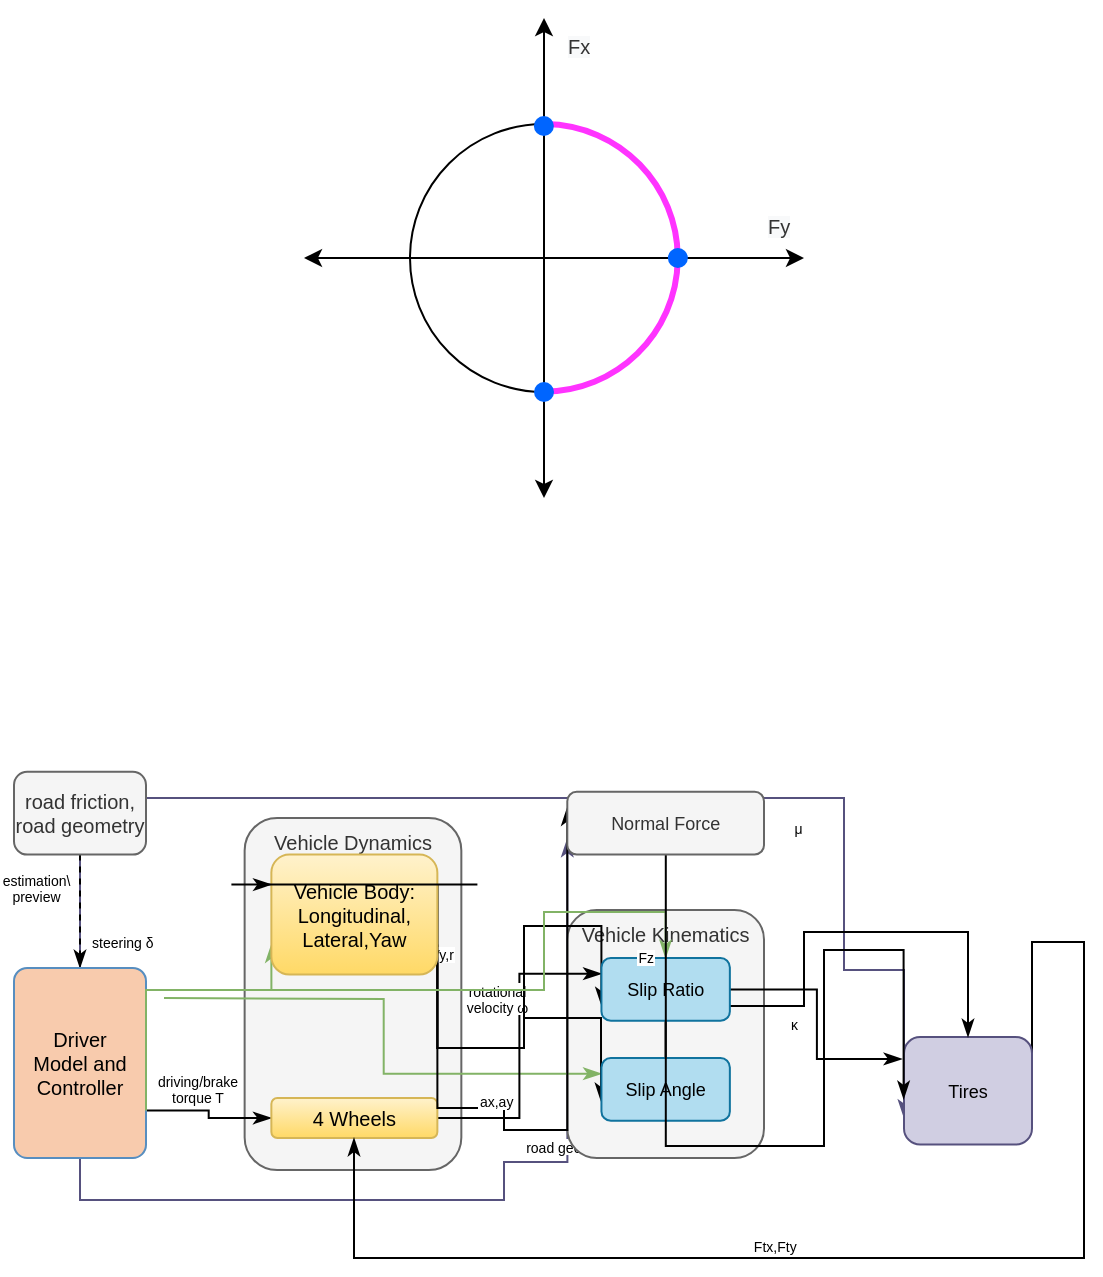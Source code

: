 <mxfile version="14.5.3" type="github">
  <diagram id="g7usEjnd5ee0Ly5ZbJtn" name="Page-1">
    <mxGraphModel dx="1016" dy="541" grid="1" gridSize="10" guides="1" tooltips="1" connect="1" arrows="1" fold="1" page="1" pageScale="1" pageWidth="850" pageHeight="1100" math="0" shadow="0">
      <root>
        <mxCell id="0" />
        <mxCell id="1" parent="0" />
        <mxCell id="kuxUDI9ris-chH6kOZA5-81" value="" style="edgeStyle=orthogonalEdgeStyle;rounded=0;orthogonalLoop=1;jettySize=auto;entryX=0;entryY=0.75;entryDx=0;entryDy=0;startArrow=none;startFill=0;endArrow=classicThin;endFill=1;fontSize=10;fillColor=#d0cee2;strokeColor=#56517e;" parent="1" source="kuxUDI9ris-chH6kOZA5-87" target="kuxUDI9ris-chH6kOZA5-118" edge="1">
          <mxGeometry relative="1" as="geometry">
            <Array as="points">
              <mxPoint x="420" y="791" />
              <mxPoint x="420" y="772" />
            </Array>
          </mxGeometry>
        </mxCell>
        <mxCell id="kuxUDI9ris-chH6kOZA5-82" value="road geometry" style="edgeLabel;align=center;verticalAlign=middle;resizable=0;points=[];fontSize=7;" parent="kuxUDI9ris-chH6kOZA5-81" vertex="1" connectable="0">
          <mxGeometry x="0.278" y="1" relative="1" as="geometry">
            <mxPoint x="36.62" y="-25.42" as="offset" />
          </mxGeometry>
        </mxCell>
        <mxCell id="kuxUDI9ris-chH6kOZA5-83" value="" style="edgeStyle=orthogonalEdgeStyle;rounded=0;orthogonalLoop=1;jettySize=auto;entryX=0;entryY=0.75;entryDx=0;entryDy=0;startArrow=none;startFill=0;endArrow=classicThin;endFill=1;fontSize=7;fillColor=#d0cee2;strokeColor=#56517e;" parent="1" source="kuxUDI9ris-chH6kOZA5-87" target="kuxUDI9ris-chH6kOZA5-102" edge="1">
          <mxGeometry relative="1" as="geometry">
            <Array as="points">
              <mxPoint x="208" y="590" />
              <mxPoint x="590" y="590" />
              <mxPoint x="590" y="676" />
              <mxPoint x="620" y="676" />
            </Array>
          </mxGeometry>
        </mxCell>
        <mxCell id="kuxUDI9ris-chH6kOZA5-84" value="μ" style="edgeLabel;align=center;verticalAlign=middle;resizable=0;points=[];fontSize=7;" parent="kuxUDI9ris-chH6kOZA5-83" vertex="1" connectable="0">
          <mxGeometry x="0.38" y="-1" relative="1" as="geometry">
            <mxPoint x="-22" y="-8" as="offset" />
          </mxGeometry>
        </mxCell>
        <mxCell id="kuxUDI9ris-chH6kOZA5-85" value="" style="edgeStyle=orthogonalEdgeStyle;rounded=0;orthogonalLoop=1;jettySize=auto;startArrow=none;startFill=0;endArrow=classicThin;endFill=1;fontSize=7;dashed=1;" parent="1" source="kuxUDI9ris-chH6kOZA5-87" target="kuxUDI9ris-chH6kOZA5-95" edge="1">
          <mxGeometry relative="1" as="geometry" />
        </mxCell>
        <mxCell id="kuxUDI9ris-chH6kOZA5-86" value="estimation\&#xa;preview" style="edgeLabel;align=center;verticalAlign=middle;resizable=0;points=[];fontSize=7;" parent="kuxUDI9ris-chH6kOZA5-85" vertex="1" connectable="0">
          <mxGeometry x="-0.254" relative="1" as="geometry">
            <mxPoint x="-22" y="-4.04" as="offset" />
          </mxGeometry>
        </mxCell>
        <mxCell id="kuxUDI9ris-chH6kOZA5-87" value="road friction,&#xa;road geometry" style="rounded=1;labelBackgroundColor=none;arcSize=16;verticalAlign=middle;fontSize=10;align=center;fillColor=#f5f5f5;strokeColor=#666666;fontColor=#333333;" parent="1" vertex="1">
          <mxGeometry x="175" y="576.87" width="66" height="41.42" as="geometry" />
        </mxCell>
        <mxCell id="kuxUDI9ris-chH6kOZA5-88" value="Vehicle Kinematics" style="rounded=1;align=center;verticalAlign=top;fontSize=10;fontStyle=0;strokeColor=#666666;fillColor=#f5f5f5;fontColor=#333333;glass=0;" parent="1" vertex="1">
          <mxGeometry x="451.65" y="646" width="98.35" height="124" as="geometry" />
        </mxCell>
        <mxCell id="kuxUDI9ris-chH6kOZA5-89" value="Vehicle Dynamics" style="rounded=1;align=center;verticalAlign=top;fontSize=10;fontStyle=0;strokeColor=#666666;fillColor=#f5f5f5;fontColor=#333333;glass=0;" parent="1" vertex="1">
          <mxGeometry x="290.32" y="600" width="108.35" height="176" as="geometry" />
        </mxCell>
        <mxCell id="kuxUDI9ris-chH6kOZA5-90" value="" style="edgeStyle=orthogonalEdgeStyle;rounded=0;orthogonalLoop=1;jettySize=auto;entryX=0;entryY=0.5;entryDx=0;entryDy=0;endArrow=classicThin;endFill=1;exitX=1;exitY=0.75;exitDx=0;exitDy=0;" parent="1" source="kuxUDI9ris-chH6kOZA5-95" target="kuxUDI9ris-chH6kOZA5-98" edge="1">
          <mxGeometry relative="1" as="geometry">
            <mxPoint x="250" y="740" as="sourcePoint" />
          </mxGeometry>
        </mxCell>
        <mxCell id="kuxUDI9ris-chH6kOZA5-91" value="driving/brake &#xa;torque T" style="edgeLabel;align=center;verticalAlign=middle;resizable=0;points=[];fontSize=7;" parent="kuxUDI9ris-chH6kOZA5-90" vertex="1" connectable="0">
          <mxGeometry x="-0.258" y="-1" relative="1" as="geometry">
            <mxPoint x="1.24" y="-11.41" as="offset" />
          </mxGeometry>
        </mxCell>
        <mxCell id="kuxUDI9ris-chH6kOZA5-92" value="" style="edgeStyle=orthogonalEdgeStyle;rounded=0;orthogonalLoop=1;jettySize=auto;exitX=1;exitY=0.75;exitDx=0;exitDy=0;fontSize=7;endArrow=classicThin;endFill=1;fillColor=#d5e8d4;strokeColor=#82b366;entryX=0;entryY=0.75;entryDx=0;entryDy=0;" parent="1" source="kuxUDI9ris-chH6kOZA5-95" target="kuxUDI9ris-chH6kOZA5-108" edge="1">
          <mxGeometry relative="1" as="geometry">
            <Array as="points">
              <mxPoint x="241" y="686" />
              <mxPoint x="304" y="686" />
            </Array>
          </mxGeometry>
        </mxCell>
        <mxCell id="kuxUDI9ris-chH6kOZA5-93" value="steering δ" style="edgeLabel;align=center;verticalAlign=middle;resizable=0;points=[];fontSize=7;" parent="kuxUDI9ris-chH6kOZA5-92" vertex="1" connectable="0">
          <mxGeometry x="-0.199" y="1" relative="1" as="geometry">
            <mxPoint x="-10.86" y="-25.51" as="offset" />
          </mxGeometry>
        </mxCell>
        <mxCell id="kuxUDI9ris-chH6kOZA5-94" value="" style="edgeStyle=orthogonalEdgeStyle;rounded=0;orthogonalLoop=1;jettySize=auto;entryX=0;entryY=0.25;entryDx=0;entryDy=0;fontSize=7;endArrow=classicThin;endFill=1;fillColor=#d5e8d4;strokeColor=#82b366;" parent="1" target="kuxUDI9ris-chH6kOZA5-111" edge="1">
          <mxGeometry relative="1" as="geometry">
            <mxPoint x="250" y="690" as="sourcePoint" />
          </mxGeometry>
        </mxCell>
        <mxCell id="kuxUDI9ris-chH6kOZA5-95" value="Driver &#xa;Model and &#xa;Controller" style="rounded=1;align=center;verticalAlign=middle;fontSize=10;fontStyle=0;fillColor=#F8CBAD;strokeColor=#578EC0;arcSize=10;" parent="1" vertex="1">
          <mxGeometry x="175" y="674.97" width="66" height="95.03" as="geometry" />
        </mxCell>
        <mxCell id="kuxUDI9ris-chH6kOZA5-96" value="" style="edgeStyle=orthogonalEdgeStyle;rounded=0;orthogonalLoop=1;jettySize=auto;fontSize=7;entryX=0;entryY=0.25;entryDx=0;entryDy=0;endArrow=classicThin;endFill=1;" parent="1" source="kuxUDI9ris-chH6kOZA5-98" target="kuxUDI9ris-chH6kOZA5-114" edge="1">
          <mxGeometry relative="1" as="geometry">
            <mxPoint x="460" y="630" as="targetPoint" />
          </mxGeometry>
        </mxCell>
        <mxCell id="kuxUDI9ris-chH6kOZA5-97" value="rotational &#xa;velocity ω" style="edgeLabel;align=center;verticalAlign=middle;resizable=0;points=[];fontSize=7;" parent="kuxUDI9ris-chH6kOZA5-96" vertex="1" connectable="0">
          <mxGeometry x="0.169" relative="1" as="geometry">
            <mxPoint x="-11.21" y="-10.4" as="offset" />
          </mxGeometry>
        </mxCell>
        <mxCell id="kuxUDI9ris-chH6kOZA5-98" value="4 Wheels" style="rounded=1;align=center;verticalAlign=middle;fontSize=10;fontStyle=0;fillColor=#fff2cc;strokeColor=#d6b656;gradientColor=#ffd966;" parent="1" vertex="1">
          <mxGeometry x="303.68" y="740.005" width="83" height="20" as="geometry" />
        </mxCell>
        <mxCell id="kuxUDI9ris-chH6kOZA5-99" value="" style="edgeStyle=orthogonalEdgeStyle;rounded=0;orthogonalLoop=1;jettySize=auto;exitX=0.5;exitY=1;exitDx=0;exitDy=0;" parent="1" source="kuxUDI9ris-chH6kOZA5-98" target="kuxUDI9ris-chH6kOZA5-98" edge="1">
          <mxGeometry relative="1" as="geometry" />
        </mxCell>
        <mxCell id="kuxUDI9ris-chH6kOZA5-100" value="" style="edgeStyle=orthogonalEdgeStyle;rounded=0;orthogonalLoop=1;jettySize=auto;exitX=1;exitY=0.5;exitDx=0;exitDy=0;fontSize=7;endArrow=classicThin;endFill=1;" parent="1" source="kuxUDI9ris-chH6kOZA5-102" edge="1">
          <mxGeometry relative="1" as="geometry">
            <mxPoint x="345" y="760" as="targetPoint" />
            <Array as="points">
              <mxPoint x="710" y="662" />
              <mxPoint x="710" y="820" />
              <mxPoint x="345" y="820" />
            </Array>
          </mxGeometry>
        </mxCell>
        <mxCell id="kuxUDI9ris-chH6kOZA5-101" value="Ftx,Fty" style="edgeLabel;align=center;verticalAlign=middle;resizable=0;points=[];fontSize=7;" parent="kuxUDI9ris-chH6kOZA5-100" vertex="1" connectable="0">
          <mxGeometry x="0.217" relative="1" as="geometry">
            <mxPoint x="2.99" y="-6" as="offset" />
          </mxGeometry>
        </mxCell>
        <mxCell id="kuxUDI9ris-chH6kOZA5-102" value="Tires" style="rounded=1;align=center;verticalAlign=middle;fillColor=#d0cee2;strokeColor=#56517e;fontSize=9;fontStyle=0;" parent="1" vertex="1">
          <mxGeometry x="620" y="709.51" width="64" height="53.76" as="geometry" />
        </mxCell>
        <mxCell id="kuxUDI9ris-chH6kOZA5-103" value="" style="edgeStyle=orthogonalEdgeStyle;rounded=0;orthogonalLoop=1;jettySize=auto;fontSize=7;entryX=-0.003;entryY=0.685;entryDx=0;entryDy=0;entryPerimeter=0;endArrow=classicThin;endFill=1;exitX=1;exitY=0.25;exitDx=0;exitDy=0;" parent="1" source="kuxUDI9ris-chH6kOZA5-108" target="kuxUDI9ris-chH6kOZA5-111" edge="1">
          <mxGeometry relative="1" as="geometry">
            <Array as="points">
              <mxPoint x="430" y="715" />
              <mxPoint x="430" y="700" />
            </Array>
          </mxGeometry>
        </mxCell>
        <mxCell id="kuxUDI9ris-chH6kOZA5-104" value="Vx,Vy,r" style="edgeLabel;align=center;verticalAlign=middle;resizable=0;points=[];fontSize=7;" parent="kuxUDI9ris-chH6kOZA5-103" vertex="1" connectable="0">
          <mxGeometry x="-0.624" relative="1" as="geometry">
            <mxPoint x="-2.93" y="-6.3" as="offset" />
          </mxGeometry>
        </mxCell>
        <mxCell id="kuxUDI9ris-chH6kOZA5-105" value="" style="edgeStyle=orthogonalEdgeStyle;rounded=0;orthogonalLoop=1;jettySize=auto;startArrow=none;startFill=0;endArrow=classicThin;endFill=1;fontSize=7;entryX=0;entryY=0.75;entryDx=0;entryDy=0;exitX=1;exitY=0.25;exitDx=0;exitDy=0;" parent="1" source="kuxUDI9ris-chH6kOZA5-108" target="kuxUDI9ris-chH6kOZA5-114" edge="1">
          <mxGeometry relative="1" as="geometry">
            <mxPoint x="450" y="740" as="targetPoint" />
            <Array as="points">
              <mxPoint x="430" y="715" />
              <mxPoint x="430" y="654" />
            </Array>
          </mxGeometry>
        </mxCell>
        <mxCell id="kuxUDI9ris-chH6kOZA5-106" value="" style="edgeStyle=orthogonalEdgeStyle;rounded=0;orthogonalLoop=1;jettySize=auto;startArrow=none;startFill=0;endArrow=classicThin;endFill=1;fontSize=7;entryX=0;entryY=0.25;entryDx=0;entryDy=0;exitX=1;exitY=0.75;exitDx=0;exitDy=0;" parent="1" source="kuxUDI9ris-chH6kOZA5-108" target="kuxUDI9ris-chH6kOZA5-118" edge="1">
          <mxGeometry relative="1" as="geometry">
            <Array as="points">
              <mxPoint x="420" y="745" />
              <mxPoint x="420" y="756" />
            </Array>
          </mxGeometry>
        </mxCell>
        <mxCell id="kuxUDI9ris-chH6kOZA5-107" value="ax,ay" style="edgeLabel;align=center;verticalAlign=middle;resizable=0;points=[];fontSize=7;" parent="kuxUDI9ris-chH6kOZA5-106" vertex="1" connectable="0">
          <mxGeometry x="-0.536" y="1" relative="1" as="geometry">
            <mxPoint x="28.38" y="4.58" as="offset" />
          </mxGeometry>
        </mxCell>
        <mxCell id="kuxUDI9ris-chH6kOZA5-108" value="Vehicle Body:&#xa;Longitudinal,&#xa;Lateral,Yaw" style="rounded=1;align=center;verticalAlign=middle;fontSize=10;fontStyle=0;fillColor=#fff2cc;strokeColor=#d6b656;gradientColor=#ffd966;" parent="1" vertex="1">
          <mxGeometry x="303.68" y="618.29" width="83" height="60" as="geometry" />
        </mxCell>
        <mxCell id="kuxUDI9ris-chH6kOZA5-109" value="" style="edgeStyle=orthogonalEdgeStyle;rounded=0;orthogonalLoop=1;jettySize=auto;startArrow=none;startFill=0;endArrow=classicThin;endFill=1;fontSize=7;" parent="1" source="kuxUDI9ris-chH6kOZA5-111" target="kuxUDI9ris-chH6kOZA5-102" edge="1">
          <mxGeometry relative="1" as="geometry">
            <Array as="points">
              <mxPoint x="570" y="694" />
              <mxPoint x="570" y="657" />
            </Array>
          </mxGeometry>
        </mxCell>
        <mxCell id="kuxUDI9ris-chH6kOZA5-110" value="α" style="edgeLabel;align=center;verticalAlign=middle;resizable=0;points=[];fontSize=7;" parent="kuxUDI9ris-chH6kOZA5-109" vertex="1" connectable="0">
          <mxGeometry x="-0.642" y="-1" relative="1" as="geometry">
            <mxPoint x="3.85" y="-6.92" as="offset" />
          </mxGeometry>
        </mxCell>
        <mxCell id="kuxUDI9ris-chH6kOZA5-111" value="Slip Angle" style="rounded=1;align=center;verticalAlign=middle;fillColor=#b1ddf0;strokeColor=#10739e;fontSize=9;fontStyle=0;" parent="1" vertex="1">
          <mxGeometry x="468.72" y="720" width="64.21" height="31.42" as="geometry" />
        </mxCell>
        <mxCell id="kuxUDI9ris-chH6kOZA5-112" value="" style="edgeStyle=orthogonalEdgeStyle;rounded=0;orthogonalLoop=1;jettySize=auto;startArrow=none;startFill=0;endArrow=classicThin;endFill=1;fontSize=7;entryX=-0.016;entryY=0.204;entryDx=0;entryDy=0;entryPerimeter=0;" parent="1" source="kuxUDI9ris-chH6kOZA5-114" target="kuxUDI9ris-chH6kOZA5-102" edge="1">
          <mxGeometry relative="1" as="geometry" />
        </mxCell>
        <mxCell id="kuxUDI9ris-chH6kOZA5-113" value="κ" style="edgeLabel;align=center;verticalAlign=middle;resizable=0;points=[];fontSize=7;" parent="kuxUDI9ris-chH6kOZA5-112" vertex="1" connectable="0">
          <mxGeometry x="0.016" y="6" relative="1" as="geometry">
            <mxPoint x="-17.43" y="-0.31" as="offset" />
          </mxGeometry>
        </mxCell>
        <mxCell id="kuxUDI9ris-chH6kOZA5-114" value="Slip Ratio" style="rounded=1;align=center;verticalAlign=middle;fillColor=#b1ddf0;strokeColor=#10739e;fontSize=9;fontStyle=0;" parent="1" vertex="1">
          <mxGeometry x="468.72" y="670.0" width="64.21" height="31.42" as="geometry" />
        </mxCell>
        <mxCell id="kuxUDI9ris-chH6kOZA5-115" value="" style="edgeStyle=orthogonalEdgeStyle;rounded=0;orthogonalLoop=1;jettySize=auto;exitX=1;exitY=0.75;exitDx=0;exitDy=0;fontSize=7;endArrow=classicThin;endFill=1;fillColor=#d5e8d4;strokeColor=#82b366;" parent="1" source="kuxUDI9ris-chH6kOZA5-95" target="kuxUDI9ris-chH6kOZA5-114" edge="1">
          <mxGeometry relative="1" as="geometry">
            <mxPoint x="230" y="695.953" as="sourcePoint" />
            <mxPoint x="337.68" y="740" as="targetPoint" />
            <Array as="points">
              <mxPoint x="440" y="686" />
              <mxPoint x="440" y="647" />
            </Array>
          </mxGeometry>
        </mxCell>
        <mxCell id="kuxUDI9ris-chH6kOZA5-116" value="" style="edgeStyle=orthogonalEdgeStyle;rounded=0;orthogonalLoop=1;jettySize=auto;entryX=-0.003;entryY=0.576;entryDx=0;entryDy=0;startArrow=none;startFill=0;endArrow=classicThin;endFill=1;fontSize=7;entryPerimeter=0;" parent="1" source="kuxUDI9ris-chH6kOZA5-118" target="kuxUDI9ris-chH6kOZA5-102" edge="1">
          <mxGeometry relative="1" as="geometry">
            <Array as="points">
              <mxPoint x="580" y="764" />
              <mxPoint x="580" y="666" />
            </Array>
          </mxGeometry>
        </mxCell>
        <mxCell id="kuxUDI9ris-chH6kOZA5-117" value="Fz" style="edgeLabel;align=center;verticalAlign=middle;resizable=0;points=[];fontSize=7;" parent="kuxUDI9ris-chH6kOZA5-116" vertex="1" connectable="0">
          <mxGeometry x="-0.736" y="1" relative="1" as="geometry">
            <mxPoint x="-11" y="-6" as="offset" />
          </mxGeometry>
        </mxCell>
        <mxCell id="kuxUDI9ris-chH6kOZA5-118" value="Normal Force" style="rounded=1;align=center;verticalAlign=middle;fontSize=9;fontStyle=0;fillColor=#f5f5f5;strokeColor=#666666;fontColor=#333333;" parent="1" vertex="1">
          <mxGeometry x="451.65" y="586.87" width="98.35" height="31.42" as="geometry" />
        </mxCell>
        <mxCell id="kuxUDI9ris-chH6kOZA5-119" value="" style="edgeStyle=orthogonalEdgeStyle;rounded=0;orthogonalLoop=1;jettySize=auto;startArrow=none;startFill=0;endArrow=classicThin;endFill=1;fontSize=7;entryX=0;entryY=0.25;entryDx=0;entryDy=0;exitX=1;exitY=0.25;exitDx=0;exitDy=0;" parent="1" source="kuxUDI9ris-chH6kOZA5-108" target="kuxUDI9ris-chH6kOZA5-108" edge="1">
          <mxGeometry relative="1" as="geometry">
            <mxPoint x="478.72" y="664.155" as="targetPoint" />
            <mxPoint x="396.68" y="725" as="sourcePoint" />
          </mxGeometry>
        </mxCell>
        <mxCell id="zeGIx0DeRolgVq0zqXq3-1" value="" style="endArrow=classic;startArrow=classic;html=1;" edge="1" parent="1">
          <mxGeometry width="50" height="50" relative="1" as="geometry">
            <mxPoint x="320" y="320" as="sourcePoint" />
            <mxPoint x="570" y="320" as="targetPoint" />
          </mxGeometry>
        </mxCell>
        <mxCell id="zeGIx0DeRolgVq0zqXq3-2" value="" style="endArrow=classic;startArrow=classic;html=1;" edge="1" parent="1">
          <mxGeometry width="50" height="50" relative="1" as="geometry">
            <mxPoint x="440" y="440" as="sourcePoint" />
            <mxPoint x="440" y="200" as="targetPoint" />
          </mxGeometry>
        </mxCell>
        <mxCell id="zeGIx0DeRolgVq0zqXq3-3" value="" style="ellipse;whiteSpace=wrap;html=1;fillColor=none;aspect=fixed;" vertex="1" parent="1">
          <mxGeometry x="373" y="253" width="134" height="134" as="geometry" />
        </mxCell>
        <mxCell id="zeGIx0DeRolgVq0zqXq3-5" value="&lt;span style=&quot;color: rgb(51 , 51 , 51) ; font-family: &amp;#34;helvetica&amp;#34; ; font-size: 10px ; font-style: normal ; font-weight: 400 ; letter-spacing: normal ; text-align: center ; text-indent: 0px ; text-transform: none ; word-spacing: 0px ; background-color: rgb(248 , 249 , 250) ; display: inline ; float: none&quot;&gt;Fx&lt;/span&gt;" style="text;whiteSpace=wrap;html=1;" vertex="1" parent="1">
          <mxGeometry x="450" y="200" width="40" height="30" as="geometry" />
        </mxCell>
        <mxCell id="zeGIx0DeRolgVq0zqXq3-6" value="&lt;span style=&quot;color: rgb(51 , 51 , 51) ; font-family: &amp;#34;helvetica&amp;#34; ; font-size: 10px ; font-style: normal ; font-weight: 400 ; letter-spacing: normal ; text-align: center ; text-indent: 0px ; text-transform: none ; word-spacing: 0px ; background-color: rgb(248 , 249 , 250) ; display: inline ; float: none&quot;&gt;Fy&lt;/span&gt;" style="text;whiteSpace=wrap;html=1;" vertex="1" parent="1">
          <mxGeometry x="550" y="290" width="40" height="30" as="geometry" />
        </mxCell>
        <mxCell id="zeGIx0DeRolgVq0zqXq3-8" value="" style="verticalLabelPosition=bottom;verticalAlign=top;html=1;shape=mxgraph.basic.arc;startAngle=0.002;endAngle=0.502;strokeWidth=3;fontColor=#ffffff;fillColor=none;strokeColor=#FF33FF;" vertex="1" parent="1">
          <mxGeometry x="373" y="253" width="133.858" height="133.858" as="geometry" />
        </mxCell>
        <mxCell id="zeGIx0DeRolgVq0zqXq3-10" value="" style="shape=ellipse;fillColor=#0065FF;strokeColor=none;html=1" vertex="1" parent="1">
          <mxGeometry x="435" y="382" width="10" height="10" as="geometry" />
        </mxCell>
        <mxCell id="zeGIx0DeRolgVq0zqXq3-11" value="" style="shape=ellipse;fillColor=#0065FF;strokeColor=none;html=1" vertex="1" parent="1">
          <mxGeometry x="501.93" y="315" width="10" height="10" as="geometry" />
        </mxCell>
        <mxCell id="zeGIx0DeRolgVq0zqXq3-14" value="" style="shape=ellipse;fillColor=#0065FF;strokeColor=none;html=1" vertex="1" parent="1">
          <mxGeometry x="434.93" y="249" width="10" height="10" as="geometry" />
        </mxCell>
      </root>
    </mxGraphModel>
  </diagram>
</mxfile>
